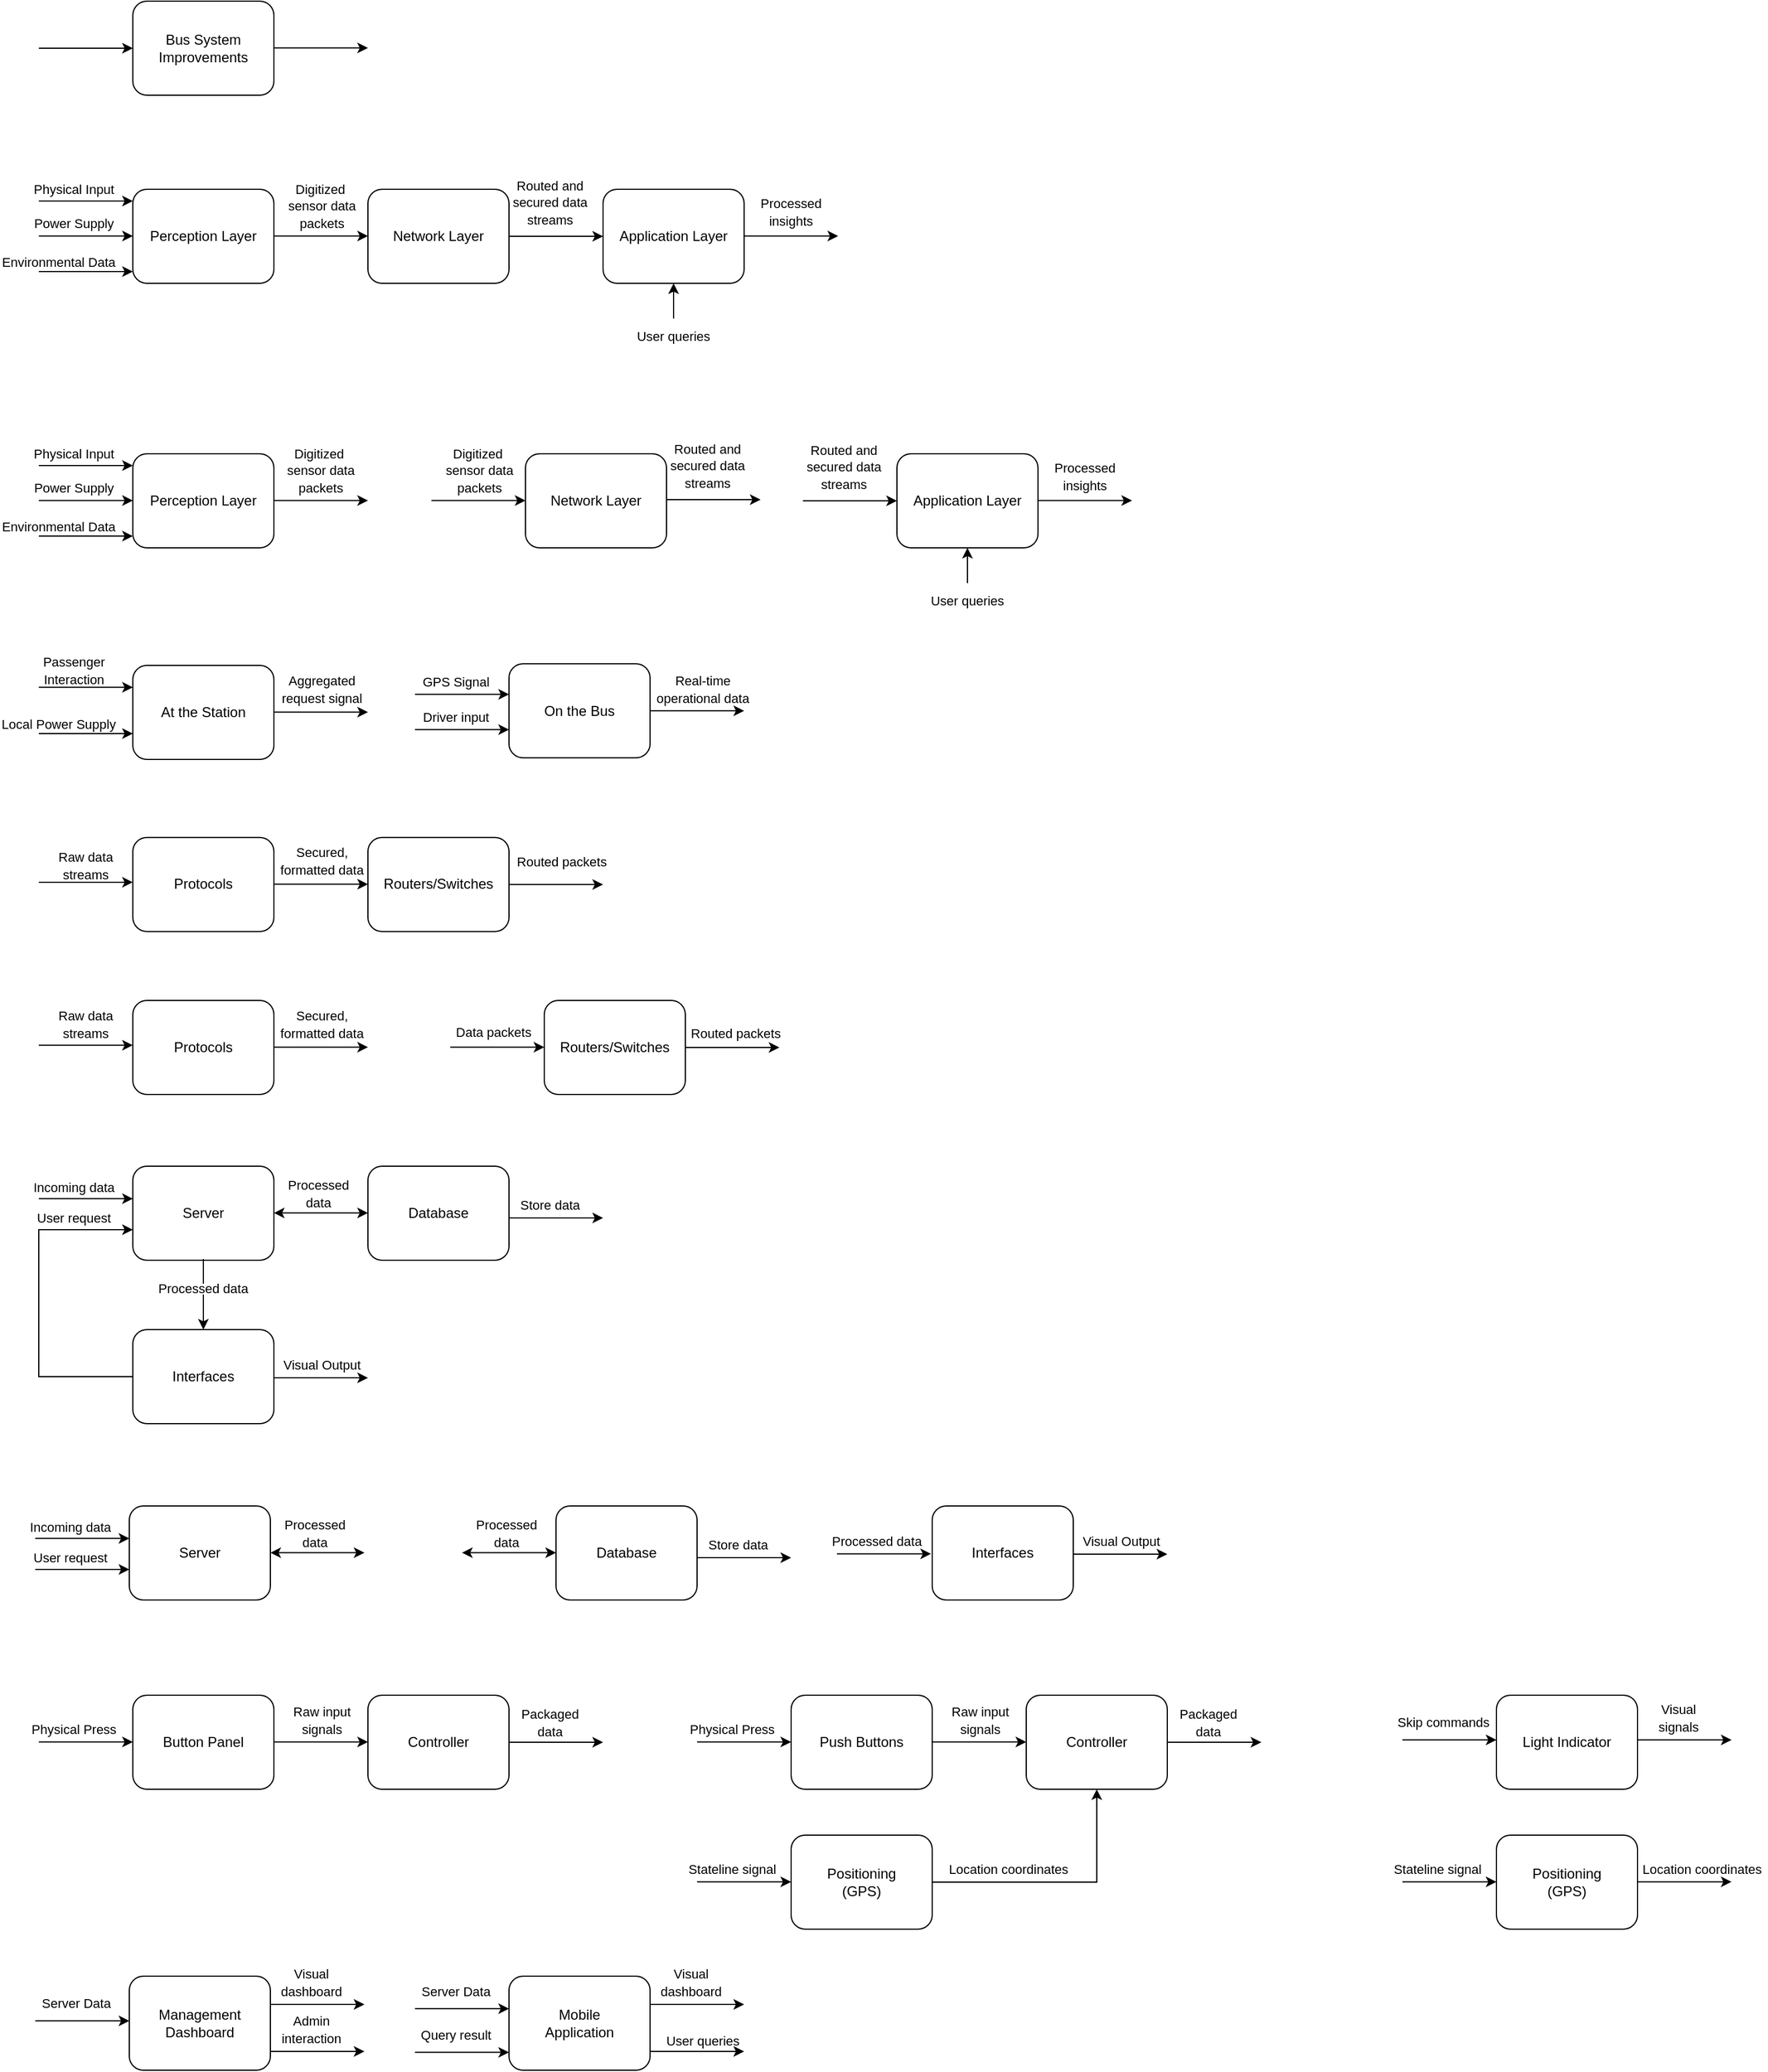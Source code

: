 <mxfile version="28.2.4">
  <diagram name="Page-1" id="IJm5mm4XeN8IWuT5u6mj">
    <mxGraphModel dx="528" dy="266" grid="1" gridSize="10" guides="1" tooltips="1" connect="1" arrows="1" fold="1" page="1" pageScale="1" pageWidth="850" pageHeight="1100" math="0" shadow="0">
      <root>
        <mxCell id="0" />
        <mxCell id="1" parent="0" />
        <mxCell id="GfLsMkW95VEtjMX5fsOj-1" value="Bus System&lt;div&gt;Improvements&lt;/div&gt;" style="rounded=1;whiteSpace=wrap;html=1;" vertex="1" parent="1">
          <mxGeometry x="280" y="80" width="120" height="80" as="geometry" />
        </mxCell>
        <mxCell id="GfLsMkW95VEtjMX5fsOj-2" value="" style="endArrow=classic;html=1;rounded=0;entryX=0;entryY=0.5;entryDx=0;entryDy=0;endFill=1;" edge="1" parent="1" target="GfLsMkW95VEtjMX5fsOj-1">
          <mxGeometry width="50" height="50" relative="1" as="geometry">
            <mxPoint x="200" y="120" as="sourcePoint" />
            <mxPoint x="250" y="70" as="targetPoint" />
          </mxGeometry>
        </mxCell>
        <mxCell id="GfLsMkW95VEtjMX5fsOj-3" value="" style="endArrow=classic;html=1;rounded=0;entryX=0;entryY=0.5;entryDx=0;entryDy=0;endFill=1;" edge="1" parent="1">
          <mxGeometry width="50" height="50" relative="1" as="geometry">
            <mxPoint x="400" y="119.8" as="sourcePoint" />
            <mxPoint x="480" y="119.8" as="targetPoint" />
          </mxGeometry>
        </mxCell>
        <mxCell id="GfLsMkW95VEtjMX5fsOj-4" value="Perception Layer" style="rounded=1;whiteSpace=wrap;html=1;" vertex="1" parent="1">
          <mxGeometry x="280" y="240" width="120" height="80" as="geometry" />
        </mxCell>
        <mxCell id="GfLsMkW95VEtjMX5fsOj-5" value="" style="endArrow=classic;html=1;rounded=0;entryX=0;entryY=0.5;entryDx=0;entryDy=0;endFill=1;" edge="1" parent="1">
          <mxGeometry width="50" height="50" relative="1" as="geometry">
            <mxPoint x="200" y="250" as="sourcePoint" />
            <mxPoint x="280" y="250" as="targetPoint" />
          </mxGeometry>
        </mxCell>
        <mxCell id="GfLsMkW95VEtjMX5fsOj-6" value="" style="endArrow=classic;html=1;rounded=0;entryX=0;entryY=0.5;entryDx=0;entryDy=0;endFill=1;" edge="1" parent="1">
          <mxGeometry width="50" height="50" relative="1" as="geometry">
            <mxPoint x="400" y="279.8" as="sourcePoint" />
            <mxPoint x="480" y="279.8" as="targetPoint" />
          </mxGeometry>
        </mxCell>
        <mxCell id="GfLsMkW95VEtjMX5fsOj-9" value="" style="edgeStyle=orthogonalEdgeStyle;rounded=0;orthogonalLoop=1;jettySize=auto;html=1;" edge="1" parent="1">
          <mxGeometry relative="1" as="geometry">
            <mxPoint x="600.0" y="280" as="sourcePoint" />
            <mxPoint x="680.0" y="280" as="targetPoint" />
          </mxGeometry>
        </mxCell>
        <mxCell id="GfLsMkW95VEtjMX5fsOj-7" value="Network Layer" style="rounded=1;whiteSpace=wrap;html=1;" vertex="1" parent="1">
          <mxGeometry x="480" y="240" width="120" height="80" as="geometry" />
        </mxCell>
        <mxCell id="GfLsMkW95VEtjMX5fsOj-8" value="Application Layer" style="rounded=1;whiteSpace=wrap;html=1;" vertex="1" parent="1">
          <mxGeometry x="680" y="240" width="120" height="80" as="geometry" />
        </mxCell>
        <mxCell id="GfLsMkW95VEtjMX5fsOj-10" value="" style="edgeStyle=orthogonalEdgeStyle;rounded=0;orthogonalLoop=1;jettySize=auto;html=1;" edge="1" parent="1">
          <mxGeometry relative="1" as="geometry">
            <mxPoint x="800" y="279.8" as="sourcePoint" />
            <mxPoint x="880" y="279.8" as="targetPoint" />
          </mxGeometry>
        </mxCell>
        <mxCell id="GfLsMkW95VEtjMX5fsOj-11" value="" style="endArrow=classic;html=1;rounded=0;entryX=0;entryY=0.5;entryDx=0;entryDy=0;endFill=1;" edge="1" parent="1">
          <mxGeometry width="50" height="50" relative="1" as="geometry">
            <mxPoint x="200" y="279.8" as="sourcePoint" />
            <mxPoint x="280" y="279.8" as="targetPoint" />
          </mxGeometry>
        </mxCell>
        <mxCell id="GfLsMkW95VEtjMX5fsOj-12" value="" style="endArrow=classic;html=1;rounded=0;entryX=0;entryY=0.5;entryDx=0;entryDy=0;endFill=1;" edge="1" parent="1">
          <mxGeometry width="50" height="50" relative="1" as="geometry">
            <mxPoint x="200" y="310" as="sourcePoint" />
            <mxPoint x="280" y="310" as="targetPoint" />
          </mxGeometry>
        </mxCell>
        <mxCell id="GfLsMkW95VEtjMX5fsOj-13" value="&lt;font style=&quot;font-size: 11px;&quot;&gt;Physical Input&lt;/font&gt;" style="text;html=1;align=center;verticalAlign=middle;whiteSpace=wrap;rounded=0;" vertex="1" parent="1">
          <mxGeometry x="190" y="235" width="80" height="10" as="geometry" />
        </mxCell>
        <mxCell id="GfLsMkW95VEtjMX5fsOj-14" value="&lt;font style=&quot;font-size: 11px;&quot;&gt;Power Supply&lt;/font&gt;" style="text;html=1;align=center;verticalAlign=middle;whiteSpace=wrap;rounded=0;" vertex="1" parent="1">
          <mxGeometry x="190" y="264" width="80" height="10" as="geometry" />
        </mxCell>
        <mxCell id="GfLsMkW95VEtjMX5fsOj-15" value="&lt;font style=&quot;font-size: 11px;&quot;&gt;Environmental Data&lt;/font&gt;" style="text;html=1;align=center;verticalAlign=middle;whiteSpace=wrap;rounded=0;" vertex="1" parent="1">
          <mxGeometry x="167" y="297" width="100" height="10" as="geometry" />
        </mxCell>
        <mxCell id="GfLsMkW95VEtjMX5fsOj-17" value="&lt;font style=&quot;font-size: 11px;&quot;&gt;Digitized&amp;nbsp;&lt;/font&gt;&lt;div&gt;&lt;font style=&quot;font-size: 11px;&quot;&gt;sensor data packets&lt;/font&gt;&lt;/div&gt;" style="text;html=1;align=center;verticalAlign=middle;whiteSpace=wrap;rounded=0;" vertex="1" parent="1">
          <mxGeometry x="396" y="249" width="90" height="10" as="geometry" />
        </mxCell>
        <mxCell id="GfLsMkW95VEtjMX5fsOj-18" value="&lt;div&gt;&lt;span style=&quot;font-size: 11px;&quot;&gt;Routed and secured data streams&lt;/span&gt;&lt;/div&gt;" style="text;html=1;align=center;verticalAlign=middle;whiteSpace=wrap;rounded=0;" vertex="1" parent="1">
          <mxGeometry x="590" y="246" width="90" height="10" as="geometry" />
        </mxCell>
        <mxCell id="GfLsMkW95VEtjMX5fsOj-19" value="" style="edgeStyle=orthogonalEdgeStyle;rounded=0;orthogonalLoop=1;jettySize=auto;html=1;exitX=0.5;exitY=0;exitDx=0;exitDy=0;entryX=0.5;entryY=1;entryDx=0;entryDy=0;" edge="1" parent="1" source="GfLsMkW95VEtjMX5fsOj-20" target="GfLsMkW95VEtjMX5fsOj-8">
          <mxGeometry relative="1" as="geometry">
            <mxPoint x="700.0" y="340" as="sourcePoint" />
            <mxPoint x="780.0" y="340" as="targetPoint" />
          </mxGeometry>
        </mxCell>
        <mxCell id="GfLsMkW95VEtjMX5fsOj-20" value="&lt;font style=&quot;font-size: 11px;&quot;&gt;User q&lt;/font&gt;&lt;span style=&quot;font-size: 11px; background-color: transparent; color: light-dark(rgb(0, 0, 0), rgb(255, 255, 255));&quot;&gt;ueries&lt;/span&gt;" style="text;html=1;align=center;verticalAlign=middle;whiteSpace=wrap;rounded=0;" vertex="1" parent="1">
          <mxGeometry x="700" y="350" width="80" height="30" as="geometry" />
        </mxCell>
        <mxCell id="GfLsMkW95VEtjMX5fsOj-21" value="&lt;span style=&quot;font-size: 11px;&quot;&gt;Processed insights&lt;/span&gt;" style="text;html=1;align=center;verticalAlign=middle;whiteSpace=wrap;rounded=0;" vertex="1" parent="1">
          <mxGeometry x="800" y="254" width="80" height="10" as="geometry" />
        </mxCell>
        <mxCell id="GfLsMkW95VEtjMX5fsOj-22" value="Perception Layer" style="rounded=1;whiteSpace=wrap;html=1;" vertex="1" parent="1">
          <mxGeometry x="280" y="465" width="120" height="80" as="geometry" />
        </mxCell>
        <mxCell id="GfLsMkW95VEtjMX5fsOj-23" value="" style="endArrow=classic;html=1;rounded=0;entryX=0;entryY=0.5;entryDx=0;entryDy=0;endFill=1;" edge="1" parent="1">
          <mxGeometry width="50" height="50" relative="1" as="geometry">
            <mxPoint x="200" y="475" as="sourcePoint" />
            <mxPoint x="280" y="475" as="targetPoint" />
          </mxGeometry>
        </mxCell>
        <mxCell id="GfLsMkW95VEtjMX5fsOj-24" value="" style="endArrow=classic;html=1;rounded=0;entryX=0;entryY=0.5;entryDx=0;entryDy=0;endFill=1;" edge="1" parent="1">
          <mxGeometry width="50" height="50" relative="1" as="geometry">
            <mxPoint x="200" y="504.8" as="sourcePoint" />
            <mxPoint x="280" y="504.8" as="targetPoint" />
          </mxGeometry>
        </mxCell>
        <mxCell id="GfLsMkW95VEtjMX5fsOj-25" value="" style="endArrow=classic;html=1;rounded=0;entryX=0;entryY=0.5;entryDx=0;entryDy=0;endFill=1;" edge="1" parent="1">
          <mxGeometry width="50" height="50" relative="1" as="geometry">
            <mxPoint x="200" y="535" as="sourcePoint" />
            <mxPoint x="280" y="535" as="targetPoint" />
          </mxGeometry>
        </mxCell>
        <mxCell id="GfLsMkW95VEtjMX5fsOj-26" value="&lt;font style=&quot;font-size: 11px;&quot;&gt;Physical Input&lt;/font&gt;" style="text;html=1;align=center;verticalAlign=middle;whiteSpace=wrap;rounded=0;" vertex="1" parent="1">
          <mxGeometry x="190" y="460" width="80" height="10" as="geometry" />
        </mxCell>
        <mxCell id="GfLsMkW95VEtjMX5fsOj-27" value="&lt;font style=&quot;font-size: 11px;&quot;&gt;Power Supply&lt;/font&gt;" style="text;html=1;align=center;verticalAlign=middle;whiteSpace=wrap;rounded=0;" vertex="1" parent="1">
          <mxGeometry x="190" y="489" width="80" height="10" as="geometry" />
        </mxCell>
        <mxCell id="GfLsMkW95VEtjMX5fsOj-28" value="&lt;font style=&quot;font-size: 11px;&quot;&gt;Environmental Data&lt;/font&gt;" style="text;html=1;align=center;verticalAlign=middle;whiteSpace=wrap;rounded=0;" vertex="1" parent="1">
          <mxGeometry x="167" y="522" width="100" height="10" as="geometry" />
        </mxCell>
        <mxCell id="GfLsMkW95VEtjMX5fsOj-29" value="" style="endArrow=classic;html=1;rounded=0;entryX=0;entryY=0.5;entryDx=0;entryDy=0;endFill=1;" edge="1" parent="1">
          <mxGeometry width="50" height="50" relative="1" as="geometry">
            <mxPoint x="400" y="504.8" as="sourcePoint" />
            <mxPoint x="480" y="504.8" as="targetPoint" />
          </mxGeometry>
        </mxCell>
        <mxCell id="GfLsMkW95VEtjMX5fsOj-30" value="&lt;font style=&quot;font-size: 11px;&quot;&gt;Digitized&amp;nbsp;&lt;/font&gt;&lt;div&gt;&lt;font style=&quot;font-size: 11px;&quot;&gt;sensor data packets&lt;/font&gt;&lt;/div&gt;" style="text;html=1;align=center;verticalAlign=middle;whiteSpace=wrap;rounded=0;" vertex="1" parent="1">
          <mxGeometry x="395" y="474" width="90" height="10" as="geometry" />
        </mxCell>
        <mxCell id="GfLsMkW95VEtjMX5fsOj-31" value="" style="endArrow=classic;html=1;rounded=0;entryX=0;entryY=0.5;entryDx=0;entryDy=0;endFill=1;" edge="1" parent="1">
          <mxGeometry width="50" height="50" relative="1" as="geometry">
            <mxPoint x="534" y="504.8" as="sourcePoint" />
            <mxPoint x="614" y="504.8" as="targetPoint" />
          </mxGeometry>
        </mxCell>
        <mxCell id="GfLsMkW95VEtjMX5fsOj-32" value="" style="edgeStyle=orthogonalEdgeStyle;rounded=0;orthogonalLoop=1;jettySize=auto;html=1;" edge="1" parent="1">
          <mxGeometry relative="1" as="geometry">
            <mxPoint x="734.0" y="504" as="sourcePoint" />
            <mxPoint x="814.0" y="504" as="targetPoint" />
          </mxGeometry>
        </mxCell>
        <mxCell id="GfLsMkW95VEtjMX5fsOj-33" value="Network Layer" style="rounded=1;whiteSpace=wrap;html=1;" vertex="1" parent="1">
          <mxGeometry x="614" y="465" width="120" height="80" as="geometry" />
        </mxCell>
        <mxCell id="GfLsMkW95VEtjMX5fsOj-34" value="&lt;font style=&quot;font-size: 11px;&quot;&gt;Digitized&amp;nbsp;&lt;/font&gt;&lt;div&gt;&lt;font style=&quot;font-size: 11px;&quot;&gt;sensor data packets&lt;/font&gt;&lt;/div&gt;" style="text;html=1;align=center;verticalAlign=middle;whiteSpace=wrap;rounded=0;" vertex="1" parent="1">
          <mxGeometry x="530" y="474" width="90" height="10" as="geometry" />
        </mxCell>
        <mxCell id="GfLsMkW95VEtjMX5fsOj-35" value="&lt;div&gt;&lt;span style=&quot;font-size: 11px;&quot;&gt;Routed and secured data streams&lt;/span&gt;&lt;/div&gt;" style="text;html=1;align=center;verticalAlign=middle;whiteSpace=wrap;rounded=0;" vertex="1" parent="1">
          <mxGeometry x="724" y="470" width="90" height="10" as="geometry" />
        </mxCell>
        <mxCell id="GfLsMkW95VEtjMX5fsOj-38" value="" style="edgeStyle=orthogonalEdgeStyle;rounded=0;orthogonalLoop=1;jettySize=auto;html=1;" edge="1" parent="1">
          <mxGeometry relative="1" as="geometry">
            <mxPoint x="850.0" y="505" as="sourcePoint" />
            <mxPoint x="930.0" y="505" as="targetPoint" />
          </mxGeometry>
        </mxCell>
        <mxCell id="GfLsMkW95VEtjMX5fsOj-39" value="Application Layer" style="rounded=1;whiteSpace=wrap;html=1;" vertex="1" parent="1">
          <mxGeometry x="930" y="465" width="120" height="80" as="geometry" />
        </mxCell>
        <mxCell id="GfLsMkW95VEtjMX5fsOj-40" value="" style="edgeStyle=orthogonalEdgeStyle;rounded=0;orthogonalLoop=1;jettySize=auto;html=1;" edge="1" parent="1">
          <mxGeometry relative="1" as="geometry">
            <mxPoint x="1050" y="504.8" as="sourcePoint" />
            <mxPoint x="1130" y="504.8" as="targetPoint" />
          </mxGeometry>
        </mxCell>
        <mxCell id="GfLsMkW95VEtjMX5fsOj-41" value="&lt;div&gt;&lt;span style=&quot;font-size: 11px;&quot;&gt;Routed and secured data streams&lt;/span&gt;&lt;/div&gt;" style="text;html=1;align=center;verticalAlign=middle;whiteSpace=wrap;rounded=0;" vertex="1" parent="1">
          <mxGeometry x="840" y="471" width="90" height="10" as="geometry" />
        </mxCell>
        <mxCell id="GfLsMkW95VEtjMX5fsOj-42" value="" style="edgeStyle=orthogonalEdgeStyle;rounded=0;orthogonalLoop=1;jettySize=auto;html=1;exitX=0.5;exitY=0;exitDx=0;exitDy=0;entryX=0.5;entryY=1;entryDx=0;entryDy=0;" edge="1" source="GfLsMkW95VEtjMX5fsOj-43" target="GfLsMkW95VEtjMX5fsOj-39" parent="1">
          <mxGeometry relative="1" as="geometry">
            <mxPoint x="950.0" y="565" as="sourcePoint" />
            <mxPoint x="1030.0" y="565" as="targetPoint" />
          </mxGeometry>
        </mxCell>
        <mxCell id="GfLsMkW95VEtjMX5fsOj-43" value="&lt;font style=&quot;font-size: 11px;&quot;&gt;User q&lt;/font&gt;&lt;span style=&quot;font-size: 11px; background-color: transparent; color: light-dark(rgb(0, 0, 0), rgb(255, 255, 255));&quot;&gt;ueries&lt;/span&gt;" style="text;html=1;align=center;verticalAlign=middle;whiteSpace=wrap;rounded=0;" vertex="1" parent="1">
          <mxGeometry x="950" y="575" width="80" height="30" as="geometry" />
        </mxCell>
        <mxCell id="GfLsMkW95VEtjMX5fsOj-44" value="&lt;span style=&quot;font-size: 11px;&quot;&gt;Processed insights&lt;/span&gt;" style="text;html=1;align=center;verticalAlign=middle;whiteSpace=wrap;rounded=0;" vertex="1" parent="1">
          <mxGeometry x="1050" y="479" width="80" height="10" as="geometry" />
        </mxCell>
        <mxCell id="GfLsMkW95VEtjMX5fsOj-45" value="At the Station" style="rounded=1;whiteSpace=wrap;html=1;" vertex="1" parent="1">
          <mxGeometry x="280" y="645" width="120" height="80" as="geometry" />
        </mxCell>
        <mxCell id="GfLsMkW95VEtjMX5fsOj-46" value="" style="endArrow=classic;html=1;rounded=0;entryX=0;entryY=0.5;entryDx=0;entryDy=0;endFill=1;" edge="1" parent="1">
          <mxGeometry width="50" height="50" relative="1" as="geometry">
            <mxPoint x="200" y="663.62" as="sourcePoint" />
            <mxPoint x="280" y="663.62" as="targetPoint" />
          </mxGeometry>
        </mxCell>
        <mxCell id="GfLsMkW95VEtjMX5fsOj-47" value="" style="endArrow=classic;html=1;rounded=0;entryX=0;entryY=0.5;entryDx=0;entryDy=0;endFill=1;" edge="1" parent="1">
          <mxGeometry width="50" height="50" relative="1" as="geometry">
            <mxPoint x="400" y="684.8" as="sourcePoint" />
            <mxPoint x="480" y="684.8" as="targetPoint" />
          </mxGeometry>
        </mxCell>
        <mxCell id="GfLsMkW95VEtjMX5fsOj-48" value="" style="edgeStyle=orthogonalEdgeStyle;rounded=0;orthogonalLoop=1;jettySize=auto;html=1;" edge="1" parent="1">
          <mxGeometry relative="1" as="geometry">
            <mxPoint x="720.0" y="683.62" as="sourcePoint" />
            <mxPoint x="800.0" y="683.62" as="targetPoint" />
          </mxGeometry>
        </mxCell>
        <mxCell id="GfLsMkW95VEtjMX5fsOj-49" value="On the Bus" style="rounded=1;whiteSpace=wrap;html=1;" vertex="1" parent="1">
          <mxGeometry x="600" y="643.62" width="120" height="80" as="geometry" />
        </mxCell>
        <mxCell id="GfLsMkW95VEtjMX5fsOj-53" value="" style="endArrow=classic;html=1;rounded=0;entryX=0;entryY=0.5;entryDx=0;entryDy=0;endFill=1;" edge="1" parent="1">
          <mxGeometry width="50" height="50" relative="1" as="geometry">
            <mxPoint x="200" y="703" as="sourcePoint" />
            <mxPoint x="280" y="703" as="targetPoint" />
          </mxGeometry>
        </mxCell>
        <mxCell id="GfLsMkW95VEtjMX5fsOj-54" value="&lt;span style=&quot;font-size: 11px;&quot;&gt;Passenger Interaction&lt;/span&gt;" style="text;html=1;align=center;verticalAlign=middle;whiteSpace=wrap;rounded=0;" vertex="1" parent="1">
          <mxGeometry x="190" y="643.62" width="80" height="10" as="geometry" />
        </mxCell>
        <mxCell id="GfLsMkW95VEtjMX5fsOj-56" value="&lt;font style=&quot;font-size: 11px;&quot;&gt;Local Power Supply&lt;/font&gt;" style="text;html=1;align=center;verticalAlign=middle;whiteSpace=wrap;rounded=0;" vertex="1" parent="1">
          <mxGeometry x="167" y="690" width="100" height="10" as="geometry" />
        </mxCell>
        <mxCell id="GfLsMkW95VEtjMX5fsOj-57" value="&lt;span style=&quot;font-size: 11px;&quot;&gt;Aggregated request signal&lt;/span&gt;" style="text;html=1;align=center;verticalAlign=middle;whiteSpace=wrap;rounded=0;" vertex="1" parent="1">
          <mxGeometry x="396" y="659.62" width="90" height="10" as="geometry" />
        </mxCell>
        <mxCell id="GfLsMkW95VEtjMX5fsOj-58" value="&lt;span style=&quot;font-size: 11px;&quot;&gt;Real-time operational data&lt;/span&gt;" style="text;html=1;align=center;verticalAlign=middle;whiteSpace=wrap;rounded=0;" vertex="1" parent="1">
          <mxGeometry x="720" y="659.62" width="90" height="10" as="geometry" />
        </mxCell>
        <mxCell id="GfLsMkW95VEtjMX5fsOj-62" value="" style="endArrow=classic;html=1;rounded=0;entryX=0;entryY=0.5;entryDx=0;entryDy=0;endFill=1;" edge="1" parent="1">
          <mxGeometry width="50" height="50" relative="1" as="geometry">
            <mxPoint x="520" y="669.62" as="sourcePoint" />
            <mxPoint x="600" y="669.62" as="targetPoint" />
          </mxGeometry>
        </mxCell>
        <mxCell id="GfLsMkW95VEtjMX5fsOj-63" value="&lt;span style=&quot;font-size: 11px;&quot;&gt;GPS Signal&lt;/span&gt;" style="text;html=1;align=center;verticalAlign=middle;whiteSpace=wrap;rounded=0;" vertex="1" parent="1">
          <mxGeometry x="510" y="653.62" width="90" height="10" as="geometry" />
        </mxCell>
        <mxCell id="GfLsMkW95VEtjMX5fsOj-66" value="" style="endArrow=classic;html=1;rounded=0;entryX=0;entryY=0.5;entryDx=0;entryDy=0;endFill=1;" edge="1" parent="1">
          <mxGeometry width="50" height="50" relative="1" as="geometry">
            <mxPoint x="520" y="699.62" as="sourcePoint" />
            <mxPoint x="600" y="699.62" as="targetPoint" />
          </mxGeometry>
        </mxCell>
        <mxCell id="GfLsMkW95VEtjMX5fsOj-67" value="&lt;span style=&quot;font-size: 11px;&quot;&gt;Driver input&lt;/span&gt;" style="text;html=1;align=center;verticalAlign=middle;whiteSpace=wrap;rounded=0;" vertex="1" parent="1">
          <mxGeometry x="510" y="683.62" width="90" height="10" as="geometry" />
        </mxCell>
        <mxCell id="GfLsMkW95VEtjMX5fsOj-68" value="Protocols" style="rounded=1;whiteSpace=wrap;html=1;" vertex="1" parent="1">
          <mxGeometry x="280" y="791.38" width="120" height="80" as="geometry" />
        </mxCell>
        <mxCell id="GfLsMkW95VEtjMX5fsOj-69" value="" style="endArrow=classic;html=1;rounded=0;entryX=0;entryY=0.5;entryDx=0;entryDy=0;endFill=1;" edge="1" parent="1">
          <mxGeometry width="50" height="50" relative="1" as="geometry">
            <mxPoint x="200" y="829.47" as="sourcePoint" />
            <mxPoint x="280" y="829.47" as="targetPoint" />
          </mxGeometry>
        </mxCell>
        <mxCell id="GfLsMkW95VEtjMX5fsOj-70" value="" style="endArrow=classic;html=1;rounded=0;entryX=0;entryY=0.5;entryDx=0;entryDy=0;endFill=1;" edge="1" parent="1">
          <mxGeometry width="50" height="50" relative="1" as="geometry">
            <mxPoint x="400" y="831.18" as="sourcePoint" />
            <mxPoint x="480" y="831.18" as="targetPoint" />
          </mxGeometry>
        </mxCell>
        <mxCell id="GfLsMkW95VEtjMX5fsOj-71" value="" style="edgeStyle=orthogonalEdgeStyle;rounded=0;orthogonalLoop=1;jettySize=auto;html=1;" edge="1" parent="1">
          <mxGeometry relative="1" as="geometry">
            <mxPoint x="600.0" y="831.38" as="sourcePoint" />
            <mxPoint x="680.0" y="831.38" as="targetPoint" />
          </mxGeometry>
        </mxCell>
        <mxCell id="GfLsMkW95VEtjMX5fsOj-72" value="Routers/Switches" style="rounded=1;whiteSpace=wrap;html=1;" vertex="1" parent="1">
          <mxGeometry x="480" y="791.38" width="120" height="80" as="geometry" />
        </mxCell>
        <mxCell id="GfLsMkW95VEtjMX5fsOj-74" value="&lt;span style=&quot;font-size: 11px;&quot;&gt;Raw data streams&lt;/span&gt;" style="text;html=1;align=center;verticalAlign=middle;whiteSpace=wrap;rounded=0;" vertex="1" parent="1">
          <mxGeometry x="200" y="810" width="80" height="10" as="geometry" />
        </mxCell>
        <mxCell id="GfLsMkW95VEtjMX5fsOj-76" value="&lt;span style=&quot;font-size: 11px;&quot;&gt;Secured, formatted data&lt;/span&gt;" style="text;html=1;align=center;verticalAlign=middle;whiteSpace=wrap;rounded=0;" vertex="1" parent="1">
          <mxGeometry x="396" y="806" width="90" height="10" as="geometry" />
        </mxCell>
        <mxCell id="GfLsMkW95VEtjMX5fsOj-77" value="&lt;span style=&quot;font-size: 11px;&quot;&gt;Routed packets&lt;/span&gt;" style="text;html=1;align=center;verticalAlign=middle;whiteSpace=wrap;rounded=0;" vertex="1" parent="1">
          <mxGeometry x="600" y="807.38" width="90" height="10" as="geometry" />
        </mxCell>
        <mxCell id="GfLsMkW95VEtjMX5fsOj-82" value="Protocols" style="rounded=1;whiteSpace=wrap;html=1;" vertex="1" parent="1">
          <mxGeometry x="280" y="930" width="120" height="80" as="geometry" />
        </mxCell>
        <mxCell id="GfLsMkW95VEtjMX5fsOj-83" value="" style="endArrow=classic;html=1;rounded=0;entryX=0;entryY=0.5;entryDx=0;entryDy=0;endFill=1;" edge="1" parent="1">
          <mxGeometry width="50" height="50" relative="1" as="geometry">
            <mxPoint x="200" y="968.09" as="sourcePoint" />
            <mxPoint x="280" y="968.09" as="targetPoint" />
          </mxGeometry>
        </mxCell>
        <mxCell id="GfLsMkW95VEtjMX5fsOj-84" value="" style="endArrow=classic;html=1;rounded=0;entryX=0;entryY=0.5;entryDx=0;entryDy=0;endFill=1;" edge="1" parent="1">
          <mxGeometry width="50" height="50" relative="1" as="geometry">
            <mxPoint x="400" y="969.8" as="sourcePoint" />
            <mxPoint x="480" y="969.8" as="targetPoint" />
          </mxGeometry>
        </mxCell>
        <mxCell id="GfLsMkW95VEtjMX5fsOj-85" value="&lt;span style=&quot;font-size: 11px;&quot;&gt;Raw data streams&lt;/span&gt;" style="text;html=1;align=center;verticalAlign=middle;whiteSpace=wrap;rounded=0;" vertex="1" parent="1">
          <mxGeometry x="200" y="944.62" width="80" height="10" as="geometry" />
        </mxCell>
        <mxCell id="GfLsMkW95VEtjMX5fsOj-86" value="&lt;span style=&quot;font-size: 11px;&quot;&gt;Secured, formatted data&lt;/span&gt;" style="text;html=1;align=center;verticalAlign=middle;whiteSpace=wrap;rounded=0;" vertex="1" parent="1">
          <mxGeometry x="396" y="944.62" width="90" height="10" as="geometry" />
        </mxCell>
        <mxCell id="GfLsMkW95VEtjMX5fsOj-87" value="" style="endArrow=classic;html=1;rounded=0;entryX=0;entryY=0.5;entryDx=0;entryDy=0;endFill=1;" edge="1" parent="1">
          <mxGeometry width="50" height="50" relative="1" as="geometry">
            <mxPoint x="550" y="969.8" as="sourcePoint" />
            <mxPoint x="630" y="969.8" as="targetPoint" />
          </mxGeometry>
        </mxCell>
        <mxCell id="GfLsMkW95VEtjMX5fsOj-88" value="" style="edgeStyle=orthogonalEdgeStyle;rounded=0;orthogonalLoop=1;jettySize=auto;html=1;" edge="1" parent="1">
          <mxGeometry relative="1" as="geometry">
            <mxPoint x="750.0" y="970" as="sourcePoint" />
            <mxPoint x="830.0" y="970" as="targetPoint" />
          </mxGeometry>
        </mxCell>
        <mxCell id="GfLsMkW95VEtjMX5fsOj-89" value="Routers/Switches" style="rounded=1;whiteSpace=wrap;html=1;" vertex="1" parent="1">
          <mxGeometry x="630" y="930" width="120" height="80" as="geometry" />
        </mxCell>
        <mxCell id="GfLsMkW95VEtjMX5fsOj-90" value="&lt;span style=&quot;font-size: 11px;&quot;&gt;Data packets&lt;/span&gt;" style="text;html=1;align=center;verticalAlign=middle;whiteSpace=wrap;rounded=0;" vertex="1" parent="1">
          <mxGeometry x="542" y="951.62" width="90" height="10" as="geometry" />
        </mxCell>
        <mxCell id="GfLsMkW95VEtjMX5fsOj-91" value="&lt;span style=&quot;font-size: 11px;&quot;&gt;Routed packets&lt;/span&gt;" style="text;html=1;align=center;verticalAlign=middle;whiteSpace=wrap;rounded=0;" vertex="1" parent="1">
          <mxGeometry x="748" y="953" width="90" height="10" as="geometry" />
        </mxCell>
        <mxCell id="GfLsMkW95VEtjMX5fsOj-110" value="" style="edgeStyle=orthogonalEdgeStyle;rounded=0;orthogonalLoop=1;jettySize=auto;html=1;" edge="1" parent="1" source="GfLsMkW95VEtjMX5fsOj-113" target="GfLsMkW95VEtjMX5fsOj-109">
          <mxGeometry relative="1" as="geometry" />
        </mxCell>
        <mxCell id="GfLsMkW95VEtjMX5fsOj-92" value="Server" style="rounded=1;whiteSpace=wrap;html=1;" vertex="1" parent="1">
          <mxGeometry x="280" y="1071" width="120" height="80" as="geometry" />
        </mxCell>
        <mxCell id="GfLsMkW95VEtjMX5fsOj-93" value="" style="endArrow=classic;html=1;rounded=0;entryX=0;entryY=0.5;entryDx=0;entryDy=0;endFill=1;" edge="1" parent="1">
          <mxGeometry width="50" height="50" relative="1" as="geometry">
            <mxPoint x="200" y="1098.66" as="sourcePoint" />
            <mxPoint x="280" y="1098.66" as="targetPoint" />
          </mxGeometry>
        </mxCell>
        <mxCell id="GfLsMkW95VEtjMX5fsOj-94" value="" style="endArrow=classic;html=1;rounded=0;entryX=0;entryY=0.5;entryDx=0;entryDy=0;endFill=1;startArrow=classic;startFill=1;" edge="1" parent="1">
          <mxGeometry width="50" height="50" relative="1" as="geometry">
            <mxPoint x="400" y="1110.8" as="sourcePoint" />
            <mxPoint x="480" y="1110.8" as="targetPoint" />
          </mxGeometry>
        </mxCell>
        <mxCell id="GfLsMkW95VEtjMX5fsOj-95" value="" style="edgeStyle=orthogonalEdgeStyle;rounded=0;orthogonalLoop=1;jettySize=auto;html=1;" edge="1" parent="1">
          <mxGeometry relative="1" as="geometry">
            <mxPoint x="600.0" y="1115" as="sourcePoint" />
            <mxPoint x="680.0" y="1115" as="targetPoint" />
          </mxGeometry>
        </mxCell>
        <mxCell id="GfLsMkW95VEtjMX5fsOj-96" value="Database" style="rounded=1;whiteSpace=wrap;html=1;" vertex="1" parent="1">
          <mxGeometry x="480" y="1071" width="120" height="80" as="geometry" />
        </mxCell>
        <mxCell id="GfLsMkW95VEtjMX5fsOj-101" value="&lt;font style=&quot;font-size: 11px;&quot;&gt;Incoming data&lt;/font&gt;" style="text;html=1;align=center;verticalAlign=middle;whiteSpace=wrap;rounded=0;" vertex="1" parent="1">
          <mxGeometry x="190" y="1083.66" width="80" height="10" as="geometry" />
        </mxCell>
        <mxCell id="GfLsMkW95VEtjMX5fsOj-104" value="&lt;span style=&quot;font-size: 11px;&quot;&gt;Processed&lt;/span&gt;&lt;div&gt;&lt;span style=&quot;font-size: 11px;&quot;&gt;data&lt;/span&gt;&lt;/div&gt;" style="text;html=1;align=center;verticalAlign=middle;whiteSpace=wrap;rounded=0;" vertex="1" parent="1">
          <mxGeometry x="393" y="1089" width="90" height="10" as="geometry" />
        </mxCell>
        <mxCell id="GfLsMkW95VEtjMX5fsOj-105" value="&lt;span style=&quot;font-size: 11px;&quot;&gt;Store data&lt;/span&gt;" style="text;html=1;align=center;verticalAlign=middle;whiteSpace=wrap;rounded=0;" vertex="1" parent="1">
          <mxGeometry x="590" y="1099" width="90" height="10" as="geometry" />
        </mxCell>
        <mxCell id="GfLsMkW95VEtjMX5fsOj-109" value="Interfaces" style="rounded=1;whiteSpace=wrap;html=1;" vertex="1" parent="1">
          <mxGeometry x="280" y="1210" width="120" height="80" as="geometry" />
        </mxCell>
        <mxCell id="GfLsMkW95VEtjMX5fsOj-111" value="" style="edgeStyle=orthogonalEdgeStyle;rounded=0;orthogonalLoop=1;jettySize=auto;html=1;" edge="1" parent="1">
          <mxGeometry relative="1" as="geometry">
            <mxPoint x="400.0" y="1251" as="sourcePoint" />
            <mxPoint x="480.0" y="1251" as="targetPoint" />
          </mxGeometry>
        </mxCell>
        <mxCell id="GfLsMkW95VEtjMX5fsOj-112" value="&lt;span style=&quot;font-size: 11px;&quot;&gt;Visual Output&lt;/span&gt;" style="text;html=1;align=center;verticalAlign=middle;whiteSpace=wrap;rounded=0;" vertex="1" parent="1">
          <mxGeometry x="396" y="1235" width="90" height="10" as="geometry" />
        </mxCell>
        <mxCell id="GfLsMkW95VEtjMX5fsOj-114" value="" style="edgeStyle=orthogonalEdgeStyle;rounded=0;orthogonalLoop=1;jettySize=auto;html=1;endArrow=none;endFill=0;" edge="1" parent="1" source="GfLsMkW95VEtjMX5fsOj-92" target="GfLsMkW95VEtjMX5fsOj-113">
          <mxGeometry relative="1" as="geometry">
            <mxPoint x="340" y="1151" as="sourcePoint" />
            <mxPoint x="340" y="1230" as="targetPoint" />
          </mxGeometry>
        </mxCell>
        <mxCell id="GfLsMkW95VEtjMX5fsOj-113" value="&lt;span style=&quot;font-size: 11px;&quot;&gt;Processed data&lt;/span&gt;" style="text;html=1;align=center;verticalAlign=middle;whiteSpace=wrap;rounded=0;" vertex="1" parent="1">
          <mxGeometry x="295" y="1170" width="90" height="10" as="geometry" />
        </mxCell>
        <mxCell id="GfLsMkW95VEtjMX5fsOj-117" value="" style="endArrow=classic;html=1;rounded=0;entryX=0;entryY=0.5;entryDx=0;entryDy=0;endFill=1;exitX=0;exitY=0.5;exitDx=0;exitDy=0;" edge="1" parent="1" source="GfLsMkW95VEtjMX5fsOj-109">
          <mxGeometry width="50" height="50" relative="1" as="geometry">
            <mxPoint x="200" y="1125" as="sourcePoint" />
            <mxPoint x="280" y="1125" as="targetPoint" />
            <Array as="points">
              <mxPoint x="200" y="1250" />
              <mxPoint x="200" y="1125" />
            </Array>
          </mxGeometry>
        </mxCell>
        <mxCell id="GfLsMkW95VEtjMX5fsOj-118" value="&lt;font style=&quot;font-size: 11px;&quot;&gt;User request&lt;/font&gt;" style="text;html=1;align=center;verticalAlign=middle;whiteSpace=wrap;rounded=0;" vertex="1" parent="1">
          <mxGeometry x="190" y="1110" width="80" height="10" as="geometry" />
        </mxCell>
        <mxCell id="GfLsMkW95VEtjMX5fsOj-135" value="Server" style="rounded=1;whiteSpace=wrap;html=1;" vertex="1" parent="1">
          <mxGeometry x="277" y="1360" width="120" height="80" as="geometry" />
        </mxCell>
        <mxCell id="GfLsMkW95VEtjMX5fsOj-136" value="" style="endArrow=classic;html=1;rounded=0;entryX=0;entryY=0.5;entryDx=0;entryDy=0;endFill=1;" edge="1" parent="1">
          <mxGeometry width="50" height="50" relative="1" as="geometry">
            <mxPoint x="197" y="1387.66" as="sourcePoint" />
            <mxPoint x="277" y="1387.66" as="targetPoint" />
          </mxGeometry>
        </mxCell>
        <mxCell id="GfLsMkW95VEtjMX5fsOj-137" value="" style="endArrow=classic;html=1;rounded=0;entryX=0;entryY=0.5;entryDx=0;entryDy=0;endFill=1;startArrow=classic;startFill=1;" edge="1" parent="1">
          <mxGeometry width="50" height="50" relative="1" as="geometry">
            <mxPoint x="397" y="1399.8" as="sourcePoint" />
            <mxPoint x="477" y="1399.8" as="targetPoint" />
          </mxGeometry>
        </mxCell>
        <mxCell id="GfLsMkW95VEtjMX5fsOj-138" value="&lt;font style=&quot;font-size: 11px;&quot;&gt;Incoming data&lt;/font&gt;" style="text;html=1;align=center;verticalAlign=middle;whiteSpace=wrap;rounded=0;" vertex="1" parent="1">
          <mxGeometry x="187" y="1372.66" width="80" height="10" as="geometry" />
        </mxCell>
        <mxCell id="GfLsMkW95VEtjMX5fsOj-139" value="&lt;span style=&quot;font-size: 11px;&quot;&gt;Processed&lt;/span&gt;&lt;div&gt;&lt;span style=&quot;font-size: 11px;&quot;&gt;data&lt;/span&gt;&lt;/div&gt;" style="text;html=1;align=center;verticalAlign=middle;whiteSpace=wrap;rounded=0;" vertex="1" parent="1">
          <mxGeometry x="390" y="1378" width="90" height="10" as="geometry" />
        </mxCell>
        <mxCell id="GfLsMkW95VEtjMX5fsOj-140" value="" style="endArrow=classic;html=1;rounded=0;entryX=0;entryY=0.5;entryDx=0;entryDy=0;endFill=1;" edge="1" parent="1">
          <mxGeometry width="50" height="50" relative="1" as="geometry">
            <mxPoint x="197" y="1414" as="sourcePoint" />
            <mxPoint x="277" y="1414" as="targetPoint" />
          </mxGeometry>
        </mxCell>
        <mxCell id="GfLsMkW95VEtjMX5fsOj-141" value="&lt;font style=&quot;font-size: 11px;&quot;&gt;User request&lt;/font&gt;" style="text;html=1;align=center;verticalAlign=middle;whiteSpace=wrap;rounded=0;" vertex="1" parent="1">
          <mxGeometry x="187" y="1399" width="80" height="10" as="geometry" />
        </mxCell>
        <mxCell id="GfLsMkW95VEtjMX5fsOj-142" value="" style="endArrow=classic;html=1;rounded=0;entryX=0;entryY=0.5;entryDx=0;entryDy=0;endFill=1;startArrow=classic;startFill=1;" edge="1" parent="1">
          <mxGeometry width="50" height="50" relative="1" as="geometry">
            <mxPoint x="560" y="1399.8" as="sourcePoint" />
            <mxPoint x="640" y="1399.8" as="targetPoint" />
          </mxGeometry>
        </mxCell>
        <mxCell id="GfLsMkW95VEtjMX5fsOj-143" value="" style="edgeStyle=orthogonalEdgeStyle;rounded=0;orthogonalLoop=1;jettySize=auto;html=1;" edge="1" parent="1">
          <mxGeometry relative="1" as="geometry">
            <mxPoint x="760.0" y="1404" as="sourcePoint" />
            <mxPoint x="840.0" y="1404" as="targetPoint" />
          </mxGeometry>
        </mxCell>
        <mxCell id="GfLsMkW95VEtjMX5fsOj-144" value="Database" style="rounded=1;whiteSpace=wrap;html=1;" vertex="1" parent="1">
          <mxGeometry x="640" y="1360" width="120" height="80" as="geometry" />
        </mxCell>
        <mxCell id="GfLsMkW95VEtjMX5fsOj-145" value="&lt;span style=&quot;font-size: 11px;&quot;&gt;Processed&lt;/span&gt;&lt;div&gt;&lt;span style=&quot;font-size: 11px;&quot;&gt;data&lt;/span&gt;&lt;/div&gt;" style="text;html=1;align=center;verticalAlign=middle;whiteSpace=wrap;rounded=0;" vertex="1" parent="1">
          <mxGeometry x="553" y="1378" width="90" height="10" as="geometry" />
        </mxCell>
        <mxCell id="GfLsMkW95VEtjMX5fsOj-146" value="&lt;span style=&quot;font-size: 11px;&quot;&gt;Store data&lt;/span&gt;" style="text;html=1;align=center;verticalAlign=middle;whiteSpace=wrap;rounded=0;" vertex="1" parent="1">
          <mxGeometry x="750" y="1388" width="90" height="10" as="geometry" />
        </mxCell>
        <mxCell id="GfLsMkW95VEtjMX5fsOj-148" value="Interfaces" style="rounded=1;whiteSpace=wrap;html=1;" vertex="1" parent="1">
          <mxGeometry x="960" y="1360" width="120" height="80" as="geometry" />
        </mxCell>
        <mxCell id="GfLsMkW95VEtjMX5fsOj-149" value="" style="edgeStyle=orthogonalEdgeStyle;rounded=0;orthogonalLoop=1;jettySize=auto;html=1;" edge="1" parent="1">
          <mxGeometry relative="1" as="geometry">
            <mxPoint x="1080.0" y="1401" as="sourcePoint" />
            <mxPoint x="1160.0" y="1401" as="targetPoint" />
          </mxGeometry>
        </mxCell>
        <mxCell id="GfLsMkW95VEtjMX5fsOj-150" value="&lt;span style=&quot;font-size: 11px;&quot;&gt;Visual Output&lt;/span&gt;" style="text;html=1;align=center;verticalAlign=middle;whiteSpace=wrap;rounded=0;" vertex="1" parent="1">
          <mxGeometry x="1076" y="1385" width="90" height="10" as="geometry" />
        </mxCell>
        <mxCell id="GfLsMkW95VEtjMX5fsOj-153" value="" style="edgeStyle=orthogonalEdgeStyle;rounded=0;orthogonalLoop=1;jettySize=auto;html=1;" edge="1" parent="1">
          <mxGeometry relative="1" as="geometry">
            <mxPoint x="879.0" y="1400.71" as="sourcePoint" />
            <mxPoint x="959.0" y="1400.71" as="targetPoint" />
          </mxGeometry>
        </mxCell>
        <mxCell id="GfLsMkW95VEtjMX5fsOj-154" value="&lt;span style=&quot;font-size: 11px;&quot;&gt;Processed data&lt;/span&gt;" style="text;html=1;align=center;verticalAlign=middle;whiteSpace=wrap;rounded=0;" vertex="1" parent="1">
          <mxGeometry x="868" y="1384.71" width="90" height="10" as="geometry" />
        </mxCell>
        <mxCell id="GfLsMkW95VEtjMX5fsOj-156" value="Button Panel" style="rounded=1;whiteSpace=wrap;html=1;" vertex="1" parent="1">
          <mxGeometry x="280" y="1521" width="120" height="80" as="geometry" />
        </mxCell>
        <mxCell id="GfLsMkW95VEtjMX5fsOj-158" value="" style="endArrow=classic;html=1;rounded=0;entryX=0;entryY=0.5;entryDx=0;entryDy=0;endFill=1;" edge="1" parent="1">
          <mxGeometry width="50" height="50" relative="1" as="geometry">
            <mxPoint x="400" y="1560.8" as="sourcePoint" />
            <mxPoint x="480" y="1560.8" as="targetPoint" />
          </mxGeometry>
        </mxCell>
        <mxCell id="GfLsMkW95VEtjMX5fsOj-159" value="" style="edgeStyle=orthogonalEdgeStyle;rounded=0;orthogonalLoop=1;jettySize=auto;html=1;" edge="1" parent="1">
          <mxGeometry relative="1" as="geometry">
            <mxPoint x="600.0" y="1561" as="sourcePoint" />
            <mxPoint x="680.0" y="1561" as="targetPoint" />
          </mxGeometry>
        </mxCell>
        <mxCell id="GfLsMkW95VEtjMX5fsOj-160" value="Controller" style="rounded=1;whiteSpace=wrap;html=1;" vertex="1" parent="1">
          <mxGeometry x="480" y="1521" width="120" height="80" as="geometry" />
        </mxCell>
        <mxCell id="GfLsMkW95VEtjMX5fsOj-163" value="" style="endArrow=classic;html=1;rounded=0;entryX=0;entryY=0.5;entryDx=0;entryDy=0;endFill=1;" edge="1" parent="1">
          <mxGeometry width="50" height="50" relative="1" as="geometry">
            <mxPoint x="200" y="1560.8" as="sourcePoint" />
            <mxPoint x="280" y="1560.8" as="targetPoint" />
          </mxGeometry>
        </mxCell>
        <mxCell id="GfLsMkW95VEtjMX5fsOj-166" value="&lt;font style=&quot;font-size: 11px;&quot;&gt;Physical Press&lt;/font&gt;" style="text;html=1;align=center;verticalAlign=middle;whiteSpace=wrap;rounded=0;" vertex="1" parent="1">
          <mxGeometry x="190" y="1545" width="80" height="10" as="geometry" />
        </mxCell>
        <mxCell id="GfLsMkW95VEtjMX5fsOj-168" value="&lt;span style=&quot;font-size: 11px;&quot;&gt;Raw input&lt;/span&gt;&lt;div&gt;&lt;span style=&quot;font-size: 11px;&quot;&gt;signals&lt;/span&gt;&lt;/div&gt;" style="text;html=1;align=center;verticalAlign=middle;whiteSpace=wrap;rounded=0;" vertex="1" parent="1">
          <mxGeometry x="396" y="1537" width="90" height="10" as="geometry" />
        </mxCell>
        <mxCell id="GfLsMkW95VEtjMX5fsOj-169" value="&lt;div&gt;&lt;span style=&quot;font-size: 11px;&quot;&gt;Packaged&lt;/span&gt;&lt;/div&gt;&lt;div&gt;&lt;span style=&quot;font-size: 11px;&quot;&gt;data&lt;/span&gt;&lt;/div&gt;" style="text;html=1;align=center;verticalAlign=middle;whiteSpace=wrap;rounded=0;" vertex="1" parent="1">
          <mxGeometry x="590" y="1539" width="90" height="10" as="geometry" />
        </mxCell>
        <mxCell id="GfLsMkW95VEtjMX5fsOj-174" value="Push Buttons" style="rounded=1;whiteSpace=wrap;html=1;" vertex="1" parent="1">
          <mxGeometry x="840" y="1521" width="120" height="80" as="geometry" />
        </mxCell>
        <mxCell id="GfLsMkW95VEtjMX5fsOj-175" value="" style="endArrow=classic;html=1;rounded=0;entryX=0;entryY=0.5;entryDx=0;entryDy=0;endFill=1;" edge="1" parent="1">
          <mxGeometry width="50" height="50" relative="1" as="geometry">
            <mxPoint x="960" y="1560.8" as="sourcePoint" />
            <mxPoint x="1040" y="1560.8" as="targetPoint" />
          </mxGeometry>
        </mxCell>
        <mxCell id="GfLsMkW95VEtjMX5fsOj-176" value="" style="edgeStyle=orthogonalEdgeStyle;rounded=0;orthogonalLoop=1;jettySize=auto;html=1;" edge="1" parent="1">
          <mxGeometry relative="1" as="geometry">
            <mxPoint x="1160.0" y="1561" as="sourcePoint" />
            <mxPoint x="1240.0" y="1561" as="targetPoint" />
          </mxGeometry>
        </mxCell>
        <mxCell id="GfLsMkW95VEtjMX5fsOj-177" value="Controller" style="rounded=1;whiteSpace=wrap;html=1;" vertex="1" parent="1">
          <mxGeometry x="1040" y="1521" width="120" height="80" as="geometry" />
        </mxCell>
        <mxCell id="GfLsMkW95VEtjMX5fsOj-178" value="" style="endArrow=classic;html=1;rounded=0;entryX=0;entryY=0.5;entryDx=0;entryDy=0;endFill=1;" edge="1" parent="1">
          <mxGeometry width="50" height="50" relative="1" as="geometry">
            <mxPoint x="760" y="1560.8" as="sourcePoint" />
            <mxPoint x="840" y="1560.8" as="targetPoint" />
          </mxGeometry>
        </mxCell>
        <mxCell id="GfLsMkW95VEtjMX5fsOj-179" value="&lt;font style=&quot;font-size: 11px;&quot;&gt;Physical Press&lt;/font&gt;" style="text;html=1;align=center;verticalAlign=middle;whiteSpace=wrap;rounded=0;" vertex="1" parent="1">
          <mxGeometry x="750" y="1545" width="80" height="10" as="geometry" />
        </mxCell>
        <mxCell id="GfLsMkW95VEtjMX5fsOj-180" value="&lt;span style=&quot;font-size: 11px;&quot;&gt;Raw input&lt;/span&gt;&lt;div&gt;&lt;span style=&quot;font-size: 11px;&quot;&gt;signals&lt;/span&gt;&lt;/div&gt;" style="text;html=1;align=center;verticalAlign=middle;whiteSpace=wrap;rounded=0;" vertex="1" parent="1">
          <mxGeometry x="956" y="1537" width="90" height="10" as="geometry" />
        </mxCell>
        <mxCell id="GfLsMkW95VEtjMX5fsOj-181" value="&lt;div&gt;&lt;span style=&quot;font-size: 11px;&quot;&gt;Packaged&lt;/span&gt;&lt;/div&gt;&lt;div&gt;&lt;span style=&quot;font-size: 11px;&quot;&gt;data&lt;/span&gt;&lt;/div&gt;" style="text;html=1;align=center;verticalAlign=middle;whiteSpace=wrap;rounded=0;" vertex="1" parent="1">
          <mxGeometry x="1150" y="1539" width="90" height="10" as="geometry" />
        </mxCell>
        <mxCell id="GfLsMkW95VEtjMX5fsOj-182" value="Light Indicator" style="rounded=1;whiteSpace=wrap;html=1;" vertex="1" parent="1">
          <mxGeometry x="1440" y="1521" width="120" height="80" as="geometry" />
        </mxCell>
        <mxCell id="GfLsMkW95VEtjMX5fsOj-183" value="" style="edgeStyle=orthogonalEdgeStyle;rounded=0;orthogonalLoop=1;jettySize=auto;html=1;" edge="1" parent="1">
          <mxGeometry relative="1" as="geometry">
            <mxPoint x="1560.0" y="1559" as="sourcePoint" />
            <mxPoint x="1640.0" y="1559" as="targetPoint" />
          </mxGeometry>
        </mxCell>
        <mxCell id="GfLsMkW95VEtjMX5fsOj-184" value="&lt;div&gt;&lt;span style=&quot;font-size: 11px;&quot;&gt;Visual&lt;/span&gt;&lt;/div&gt;&lt;div&gt;&lt;span style=&quot;font-size: 11px;&quot;&gt;signals&lt;/span&gt;&lt;/div&gt;" style="text;html=1;align=center;verticalAlign=middle;whiteSpace=wrap;rounded=0;" vertex="1" parent="1">
          <mxGeometry x="1550" y="1535" width="90" height="10" as="geometry" />
        </mxCell>
        <mxCell id="GfLsMkW95VEtjMX5fsOj-185" value="" style="edgeStyle=orthogonalEdgeStyle;rounded=0;orthogonalLoop=1;jettySize=auto;html=1;" edge="1" parent="1">
          <mxGeometry relative="1" as="geometry">
            <mxPoint x="1360.0" y="1559" as="sourcePoint" />
            <mxPoint x="1440.0" y="1559" as="targetPoint" />
          </mxGeometry>
        </mxCell>
        <mxCell id="GfLsMkW95VEtjMX5fsOj-186" value="&lt;div&gt;&lt;span style=&quot;font-size: 11px;&quot;&gt;Skip commands&lt;/span&gt;&lt;/div&gt;" style="text;html=1;align=center;verticalAlign=middle;whiteSpace=wrap;rounded=0;" vertex="1" parent="1">
          <mxGeometry x="1350" y="1539" width="90" height="10" as="geometry" />
        </mxCell>
        <mxCell id="GfLsMkW95VEtjMX5fsOj-190" style="edgeStyle=orthogonalEdgeStyle;rounded=0;orthogonalLoop=1;jettySize=auto;html=1;entryX=0.5;entryY=1;entryDx=0;entryDy=0;" edge="1" parent="1" source="GfLsMkW95VEtjMX5fsOj-187" target="GfLsMkW95VEtjMX5fsOj-177">
          <mxGeometry relative="1" as="geometry" />
        </mxCell>
        <mxCell id="GfLsMkW95VEtjMX5fsOj-187" value="Positioning&lt;br&gt;(GPS)" style="rounded=1;whiteSpace=wrap;html=1;" vertex="1" parent="1">
          <mxGeometry x="840" y="1640" width="120" height="80" as="geometry" />
        </mxCell>
        <mxCell id="GfLsMkW95VEtjMX5fsOj-188" value="" style="endArrow=classic;html=1;rounded=0;entryX=0;entryY=0.5;entryDx=0;entryDy=0;endFill=1;" edge="1" parent="1">
          <mxGeometry width="50" height="50" relative="1" as="geometry">
            <mxPoint x="760" y="1679.8" as="sourcePoint" />
            <mxPoint x="840" y="1679.8" as="targetPoint" />
          </mxGeometry>
        </mxCell>
        <mxCell id="GfLsMkW95VEtjMX5fsOj-189" value="&lt;font style=&quot;font-size: 11px;&quot;&gt;Stateline signal&lt;/font&gt;" style="text;html=1;align=center;verticalAlign=middle;whiteSpace=wrap;rounded=0;" vertex="1" parent="1">
          <mxGeometry x="750" y="1664" width="80" height="10" as="geometry" />
        </mxCell>
        <mxCell id="GfLsMkW95VEtjMX5fsOj-191" value="&lt;font style=&quot;font-size: 11px;&quot;&gt;Location coordinates&lt;/font&gt;" style="text;html=1;align=center;verticalAlign=middle;whiteSpace=wrap;rounded=0;" vertex="1" parent="1">
          <mxGeometry x="970" y="1664" width="110" height="10" as="geometry" />
        </mxCell>
        <mxCell id="GfLsMkW95VEtjMX5fsOj-192" value="Positioning&lt;br&gt;(GPS)" style="rounded=1;whiteSpace=wrap;html=1;" vertex="1" parent="1">
          <mxGeometry x="1440" y="1640" width="120" height="80" as="geometry" />
        </mxCell>
        <mxCell id="GfLsMkW95VEtjMX5fsOj-193" value="" style="endArrow=classic;html=1;rounded=0;entryX=0;entryY=0.5;entryDx=0;entryDy=0;endFill=1;" edge="1" parent="1">
          <mxGeometry width="50" height="50" relative="1" as="geometry">
            <mxPoint x="1360" y="1679.8" as="sourcePoint" />
            <mxPoint x="1440" y="1679.8" as="targetPoint" />
          </mxGeometry>
        </mxCell>
        <mxCell id="GfLsMkW95VEtjMX5fsOj-194" value="&lt;font style=&quot;font-size: 11px;&quot;&gt;Stateline signal&lt;/font&gt;" style="text;html=1;align=center;verticalAlign=middle;whiteSpace=wrap;rounded=0;" vertex="1" parent="1">
          <mxGeometry x="1350" y="1664" width="80" height="10" as="geometry" />
        </mxCell>
        <mxCell id="GfLsMkW95VEtjMX5fsOj-195" value="&lt;font style=&quot;font-size: 11px;&quot;&gt;Location coordinates&lt;/font&gt;" style="text;html=1;align=center;verticalAlign=middle;whiteSpace=wrap;rounded=0;" vertex="1" parent="1">
          <mxGeometry x="1560" y="1664" width="110" height="10" as="geometry" />
        </mxCell>
        <mxCell id="GfLsMkW95VEtjMX5fsOj-196" value="" style="edgeStyle=orthogonalEdgeStyle;rounded=0;orthogonalLoop=1;jettySize=auto;html=1;" edge="1" parent="1">
          <mxGeometry relative="1" as="geometry">
            <mxPoint x="1560.0" y="1679.74" as="sourcePoint" />
            <mxPoint x="1640.0" y="1679.74" as="targetPoint" />
          </mxGeometry>
        </mxCell>
        <mxCell id="GfLsMkW95VEtjMX5fsOj-197" value="Management&lt;div&gt;Dashboard&lt;/div&gt;" style="rounded=1;whiteSpace=wrap;html=1;" vertex="1" parent="1">
          <mxGeometry x="277" y="1760" width="120" height="80" as="geometry" />
        </mxCell>
        <mxCell id="GfLsMkW95VEtjMX5fsOj-198" value="" style="edgeStyle=orthogonalEdgeStyle;rounded=0;orthogonalLoop=1;jettySize=auto;html=1;" edge="1" parent="1">
          <mxGeometry relative="1" as="geometry">
            <mxPoint x="397.0" y="1784" as="sourcePoint" />
            <mxPoint x="477.0" y="1784" as="targetPoint" />
          </mxGeometry>
        </mxCell>
        <mxCell id="GfLsMkW95VEtjMX5fsOj-199" value="&lt;div&gt;&lt;span style=&quot;font-size: 11px;&quot;&gt;Visual&lt;/span&gt;&lt;/div&gt;&lt;div&gt;&lt;span style=&quot;font-size: 11px;&quot;&gt;dashboard&lt;/span&gt;&lt;/div&gt;" style="text;html=1;align=center;verticalAlign=middle;whiteSpace=wrap;rounded=0;" vertex="1" parent="1">
          <mxGeometry x="387" y="1760" width="90" height="10" as="geometry" />
        </mxCell>
        <mxCell id="GfLsMkW95VEtjMX5fsOj-200" value="" style="edgeStyle=orthogonalEdgeStyle;rounded=0;orthogonalLoop=1;jettySize=auto;html=1;" edge="1" parent="1">
          <mxGeometry relative="1" as="geometry">
            <mxPoint x="197.0" y="1798" as="sourcePoint" />
            <mxPoint x="277.0" y="1798" as="targetPoint" />
          </mxGeometry>
        </mxCell>
        <mxCell id="GfLsMkW95VEtjMX5fsOj-201" value="&lt;div&gt;&lt;span style=&quot;font-size: 11px;&quot;&gt;Server Data&lt;/span&gt;&lt;/div&gt;" style="text;html=1;align=center;verticalAlign=middle;whiteSpace=wrap;rounded=0;" vertex="1" parent="1">
          <mxGeometry x="187" y="1778" width="90" height="10" as="geometry" />
        </mxCell>
        <mxCell id="GfLsMkW95VEtjMX5fsOj-202" value="" style="edgeStyle=orthogonalEdgeStyle;rounded=0;orthogonalLoop=1;jettySize=auto;html=1;" edge="1" parent="1">
          <mxGeometry relative="1" as="geometry">
            <mxPoint x="397.0" y="1824" as="sourcePoint" />
            <mxPoint x="477.0" y="1824" as="targetPoint" />
          </mxGeometry>
        </mxCell>
        <mxCell id="GfLsMkW95VEtjMX5fsOj-203" value="&lt;span style=&quot;font-size: 11px;&quot;&gt;Admin&lt;/span&gt;&lt;div&gt;&lt;span style=&quot;font-size: 11px; background-color: transparent; color: light-dark(rgb(0, 0, 0), rgb(255, 255, 255));&quot;&gt;interaction&lt;/span&gt;&lt;/div&gt;" style="text;html=1;align=center;verticalAlign=middle;whiteSpace=wrap;rounded=0;" vertex="1" parent="1">
          <mxGeometry x="387" y="1800" width="90" height="10" as="geometry" />
        </mxCell>
        <mxCell id="GfLsMkW95VEtjMX5fsOj-204" value="Mobile&lt;div&gt;Application&lt;/div&gt;" style="rounded=1;whiteSpace=wrap;html=1;" vertex="1" parent="1">
          <mxGeometry x="600" y="1760" width="120" height="80" as="geometry" />
        </mxCell>
        <mxCell id="GfLsMkW95VEtjMX5fsOj-205" value="" style="edgeStyle=orthogonalEdgeStyle;rounded=0;orthogonalLoop=1;jettySize=auto;html=1;" edge="1" parent="1">
          <mxGeometry relative="1" as="geometry">
            <mxPoint x="720.0" y="1784" as="sourcePoint" />
            <mxPoint x="800.0" y="1784" as="targetPoint" />
          </mxGeometry>
        </mxCell>
        <mxCell id="GfLsMkW95VEtjMX5fsOj-206" value="&lt;div&gt;&lt;span style=&quot;font-size: 11px;&quot;&gt;Visual&lt;/span&gt;&lt;/div&gt;&lt;div&gt;&lt;span style=&quot;font-size: 11px;&quot;&gt;dashboard&lt;/span&gt;&lt;/div&gt;" style="text;html=1;align=center;verticalAlign=middle;whiteSpace=wrap;rounded=0;" vertex="1" parent="1">
          <mxGeometry x="710" y="1760" width="90" height="10" as="geometry" />
        </mxCell>
        <mxCell id="GfLsMkW95VEtjMX5fsOj-207" value="" style="edgeStyle=orthogonalEdgeStyle;rounded=0;orthogonalLoop=1;jettySize=auto;html=1;" edge="1" parent="1">
          <mxGeometry relative="1" as="geometry">
            <mxPoint x="520.0" y="1787.63" as="sourcePoint" />
            <mxPoint x="600.0" y="1787.63" as="targetPoint" />
          </mxGeometry>
        </mxCell>
        <mxCell id="GfLsMkW95VEtjMX5fsOj-208" value="&lt;div&gt;&lt;span style=&quot;font-size: 11px;&quot;&gt;Server Data&lt;/span&gt;&lt;/div&gt;" style="text;html=1;align=center;verticalAlign=middle;whiteSpace=wrap;rounded=0;" vertex="1" parent="1">
          <mxGeometry x="510" y="1767.63" width="90" height="10" as="geometry" />
        </mxCell>
        <mxCell id="GfLsMkW95VEtjMX5fsOj-209" value="" style="edgeStyle=orthogonalEdgeStyle;rounded=0;orthogonalLoop=1;jettySize=auto;html=1;" edge="1" parent="1">
          <mxGeometry relative="1" as="geometry">
            <mxPoint x="720.0" y="1824" as="sourcePoint" />
            <mxPoint x="800.0" y="1824" as="targetPoint" />
          </mxGeometry>
        </mxCell>
        <mxCell id="GfLsMkW95VEtjMX5fsOj-210" value="&lt;span style=&quot;font-size: 11px;&quot;&gt;User queries&lt;/span&gt;" style="text;html=1;align=center;verticalAlign=middle;whiteSpace=wrap;rounded=0;" vertex="1" parent="1">
          <mxGeometry x="720" y="1810" width="90" height="10" as="geometry" />
        </mxCell>
        <mxCell id="GfLsMkW95VEtjMX5fsOj-211" value="" style="edgeStyle=orthogonalEdgeStyle;rounded=0;orthogonalLoop=1;jettySize=auto;html=1;" edge="1" parent="1">
          <mxGeometry relative="1" as="geometry">
            <mxPoint x="520.0" y="1824.81" as="sourcePoint" />
            <mxPoint x="600.0" y="1824.81" as="targetPoint" />
          </mxGeometry>
        </mxCell>
        <mxCell id="GfLsMkW95VEtjMX5fsOj-212" value="&lt;div&gt;&lt;span style=&quot;font-size: 11px;&quot;&gt;Query result&lt;/span&gt;&lt;/div&gt;" style="text;html=1;align=center;verticalAlign=middle;whiteSpace=wrap;rounded=0;" vertex="1" parent="1">
          <mxGeometry x="510" y="1804.81" width="90" height="10" as="geometry" />
        </mxCell>
      </root>
    </mxGraphModel>
  </diagram>
</mxfile>
